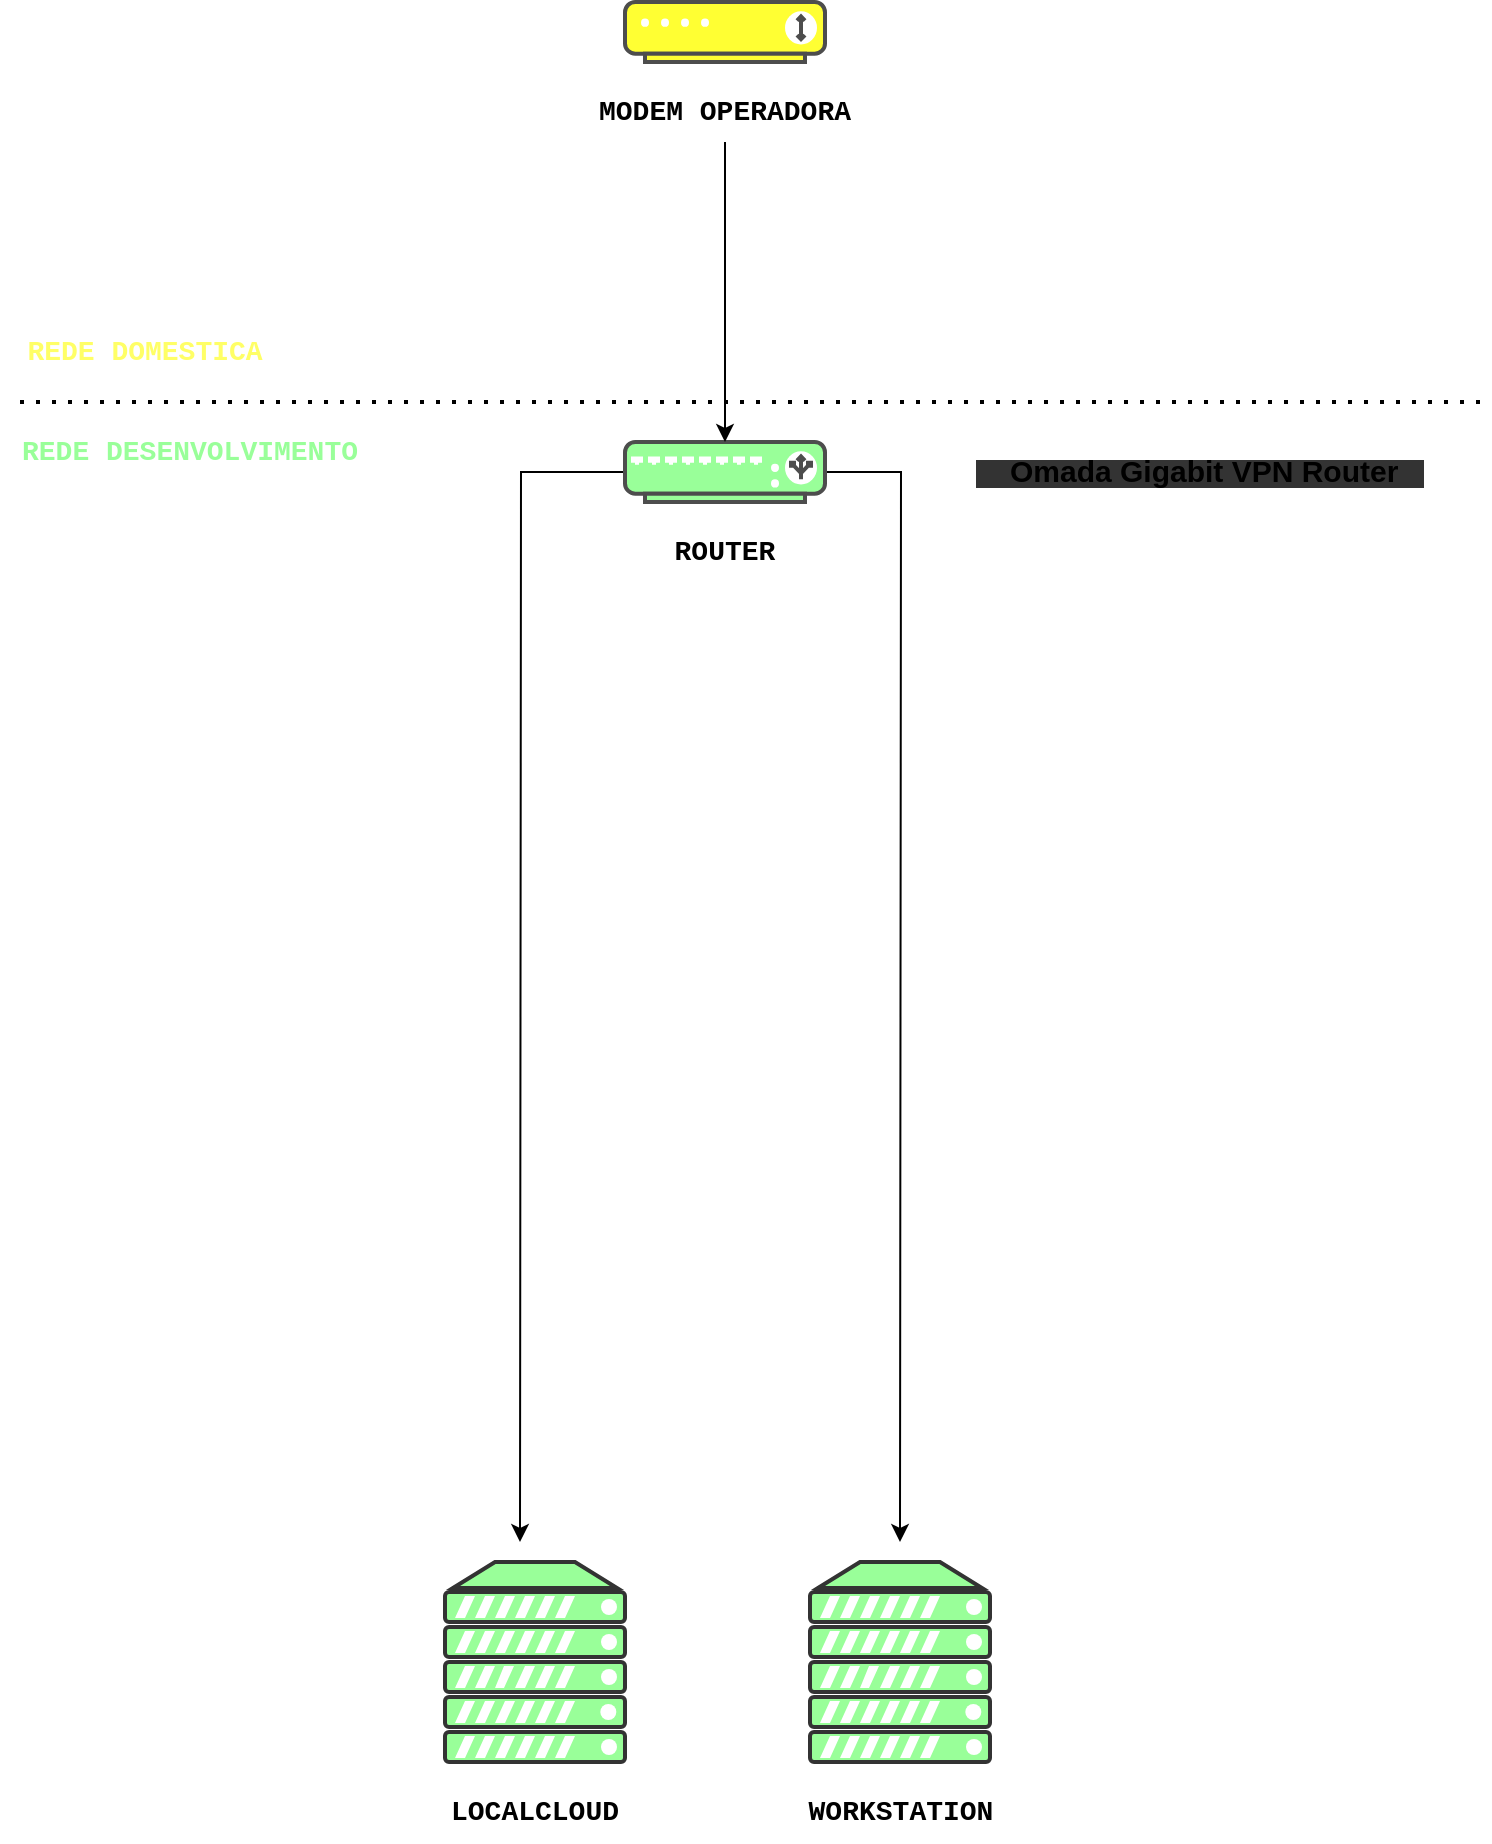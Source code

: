 <mxfile version="26.1.1">
  <diagram name="Página-1" id="YhkoMaexi8Z3SvAkdoTA">
    <mxGraphModel dx="1114" dy="1027" grid="1" gridSize="10" guides="1" tooltips="1" connect="1" arrows="1" fold="1" page="1" pageScale="1" pageWidth="827" pageHeight="1169" math="0" shadow="0">
      <root>
        <mxCell id="0" />
        <mxCell id="1" parent="0" />
        <mxCell id="OUO9ABPIe2xUgSs92kLb-1" value="" style="fontColor=#0066CC;verticalAlign=top;verticalLabelPosition=bottom;labelPosition=center;align=center;html=1;outlineConnect=0;fillColor=#99FF99;strokeColor=#333333;gradientColor=none;gradientDirection=north;strokeWidth=2;shape=mxgraph.networks.server;" vertex="1" parent="1">
          <mxGeometry x="262.5" y="820" width="90" height="100" as="geometry" />
        </mxCell>
        <mxCell id="OUO9ABPIe2xUgSs92kLb-6" value="LOCALCLOUD" style="text;html=1;align=center;verticalAlign=middle;whiteSpace=wrap;rounded=0;fontFamily=Courier New;fontStyle=1;fontSize=14;" vertex="1" parent="1">
          <mxGeometry x="250" y="930" width="115" height="30" as="geometry" />
        </mxCell>
        <mxCell id="OUO9ABPIe2xUgSs92kLb-7" value="" style="fontColor=#0066CC;verticalAlign=top;verticalLabelPosition=bottom;labelPosition=center;align=center;html=1;outlineConnect=0;fillColor=#99FF99;strokeColor=#333333;gradientColor=none;gradientDirection=north;strokeWidth=2;shape=mxgraph.networks.server;" vertex="1" parent="1">
          <mxGeometry x="445" y="820" width="90" height="100" as="geometry" />
        </mxCell>
        <mxCell id="OUO9ABPIe2xUgSs92kLb-8" value="WORKSTATION" style="text;html=1;align=center;verticalAlign=middle;whiteSpace=wrap;rounded=0;fontFamily=Courier New;fontStyle=1;fontSize=14;" vertex="1" parent="1">
          <mxGeometry x="432.5" y="930" width="115" height="30" as="geometry" />
        </mxCell>
        <mxCell id="OUO9ABPIe2xUgSs92kLb-9" value="" style="fontColor=#0066CC;verticalAlign=top;verticalLabelPosition=bottom;labelPosition=center;align=center;html=1;outlineConnect=0;fillColor=#FFFF33;strokeColor=#4D4D4D;gradientColor=none;gradientDirection=north;strokeWidth=2;shape=mxgraph.networks.modem;" vertex="1" parent="1">
          <mxGeometry x="352.5" y="40" width="100" height="30" as="geometry" />
        </mxCell>
        <mxCell id="OUO9ABPIe2xUgSs92kLb-10" value="MODEM OPERADORA" style="text;html=1;align=center;verticalAlign=middle;whiteSpace=wrap;rounded=0;fontFamily=Courier New;fontStyle=1;fontSize=14;" vertex="1" parent="1">
          <mxGeometry x="330" y="80" width="145" height="30" as="geometry" />
        </mxCell>
        <mxCell id="OUO9ABPIe2xUgSs92kLb-11" value="" style="endArrow=none;dashed=1;html=1;dashPattern=1 3;strokeWidth=2;rounded=0;" edge="1" parent="1">
          <mxGeometry width="50" height="50" relative="1" as="geometry">
            <mxPoint x="50" y="240" as="sourcePoint" />
            <mxPoint x="780" y="240" as="targetPoint" />
          </mxGeometry>
        </mxCell>
        <mxCell id="OUO9ABPIe2xUgSs92kLb-13" value="&lt;font style=&quot;color: rgb(255, 255, 102);&quot;&gt;REDE DOMESTICA&lt;/font&gt;" style="text;html=1;align=center;verticalAlign=middle;whiteSpace=wrap;rounded=0;fontFamily=Courier New;fontStyle=1;fontSize=14;" vertex="1" parent="1">
          <mxGeometry x="40" y="200" width="145" height="30" as="geometry" />
        </mxCell>
        <mxCell id="OUO9ABPIe2xUgSs92kLb-19" style="edgeStyle=orthogonalEdgeStyle;rounded=0;orthogonalLoop=1;jettySize=auto;html=1;" edge="1" parent="1" source="OUO9ABPIe2xUgSs92kLb-14">
          <mxGeometry relative="1" as="geometry">
            <mxPoint x="300" y="810" as="targetPoint" />
          </mxGeometry>
        </mxCell>
        <mxCell id="OUO9ABPIe2xUgSs92kLb-20" style="edgeStyle=orthogonalEdgeStyle;rounded=0;orthogonalLoop=1;jettySize=auto;html=1;" edge="1" parent="1" source="OUO9ABPIe2xUgSs92kLb-14">
          <mxGeometry relative="1" as="geometry">
            <mxPoint x="490" y="810" as="targetPoint" />
          </mxGeometry>
        </mxCell>
        <mxCell id="OUO9ABPIe2xUgSs92kLb-14" value="" style="fontColor=#0066CC;verticalAlign=top;verticalLabelPosition=bottom;labelPosition=center;align=center;html=1;outlineConnect=0;fillColor=#99FF99;strokeColor=#4D4D4D;gradientColor=none;gradientDirection=north;strokeWidth=2;shape=mxgraph.networks.load_balancer;" vertex="1" parent="1">
          <mxGeometry x="352.5" y="260" width="100" height="30" as="geometry" />
        </mxCell>
        <mxCell id="OUO9ABPIe2xUgSs92kLb-15" value="ROUTER" style="text;html=1;align=center;verticalAlign=middle;whiteSpace=wrap;rounded=0;fontFamily=Courier New;fontStyle=1;fontSize=14;" vertex="1" parent="1">
          <mxGeometry x="330" y="300" width="145" height="30" as="geometry" />
        </mxCell>
        <mxCell id="OUO9ABPIe2xUgSs92kLb-16" value="&lt;div style=&quot;margin: 0px; padding: 0px; position: relative; right: 20px; line-height: 20px; font-family: Verdana, Geneva, sans-serif;&quot; class=&quot;top-banner&quot; id=&quot;product-type&quot;&gt;&lt;span style=&quot;background-color: rgb(51, 51, 51);&quot;&gt;&lt;font style=&quot;font-size: 15px; color: light-dark(rgb(0, 0, 0), rgb(153, 255, 153));&quot;&gt;&lt;b style=&quot;&quot;&gt;&amp;nbsp; &amp;nbsp; Omada Gigabit VPN Router&amp;nbsp; &amp;nbsp;&lt;/b&gt;&lt;/font&gt;&lt;/span&gt;&lt;/div&gt;" style="text;html=1;align=center;verticalAlign=middle;whiteSpace=wrap;rounded=0;" vertex="1" parent="1">
          <mxGeometry x="535" y="260" width="250" height="30" as="geometry" />
        </mxCell>
        <mxCell id="OUO9ABPIe2xUgSs92kLb-17" style="edgeStyle=orthogonalEdgeStyle;rounded=0;orthogonalLoop=1;jettySize=auto;html=1;entryX=0.5;entryY=0;entryDx=0;entryDy=0;entryPerimeter=0;" edge="1" parent="1" source="OUO9ABPIe2xUgSs92kLb-10" target="OUO9ABPIe2xUgSs92kLb-14">
          <mxGeometry relative="1" as="geometry" />
        </mxCell>
        <mxCell id="OUO9ABPIe2xUgSs92kLb-21" value="&lt;font style=&quot;color: rgb(153, 255, 153);&quot;&gt;REDE DESENVOLVIMENTO&lt;/font&gt;" style="text;html=1;align=center;verticalAlign=middle;whiteSpace=wrap;rounded=0;fontFamily=Courier New;fontStyle=1;fontSize=14;" vertex="1" parent="1">
          <mxGeometry x="40" y="250" width="190" height="30" as="geometry" />
        </mxCell>
      </root>
    </mxGraphModel>
  </diagram>
</mxfile>
